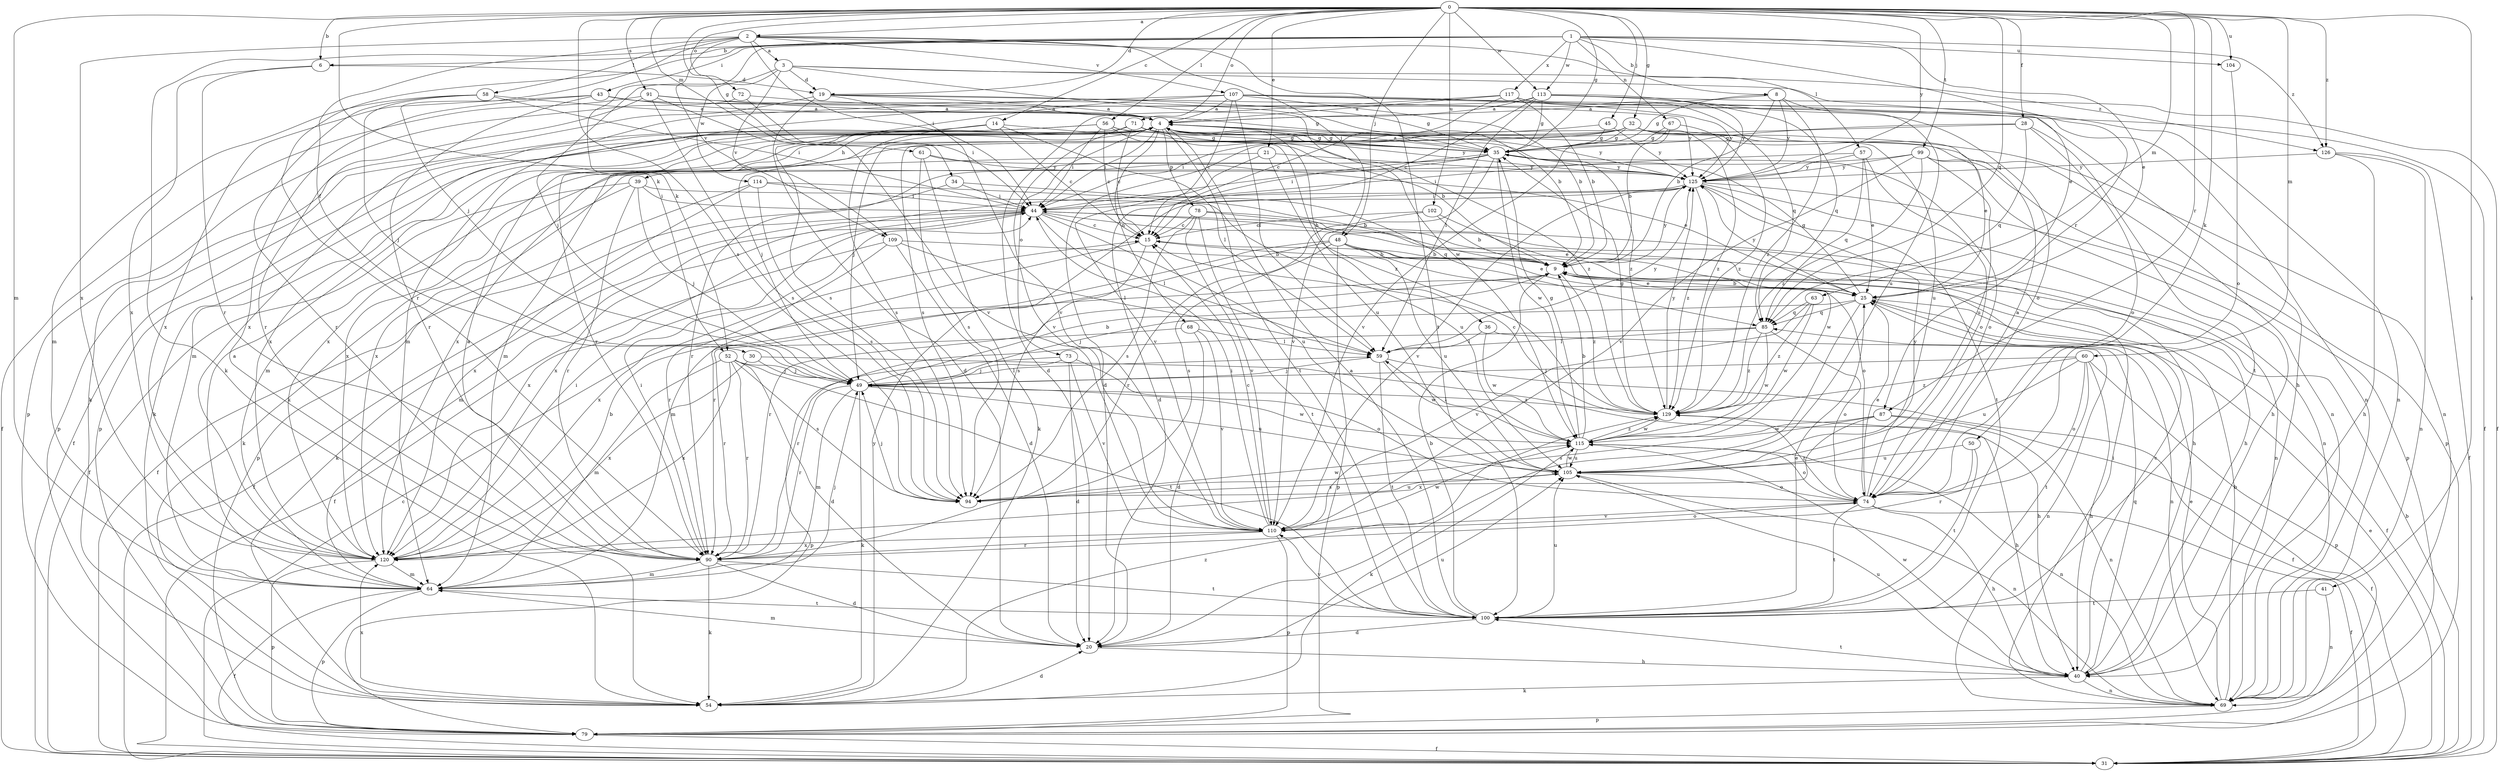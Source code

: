 strict digraph  {
0;
1;
2;
3;
4;
6;
8;
9;
14;
15;
19;
20;
21;
25;
28;
30;
31;
32;
34;
35;
36;
39;
40;
41;
43;
44;
45;
48;
49;
50;
52;
54;
56;
57;
58;
59;
60;
61;
63;
64;
67;
68;
69;
71;
72;
73;
74;
78;
79;
85;
87;
90;
91;
94;
99;
100;
102;
104;
105;
107;
109;
110;
113;
114;
115;
117;
120;
125;
126;
129;
0 -> 2  [label=a];
0 -> 6  [label=b];
0 -> 14  [label=c];
0 -> 19  [label=d];
0 -> 21  [label=e];
0 -> 28  [label=f];
0 -> 32  [label=g];
0 -> 34  [label=g];
0 -> 35  [label=g];
0 -> 41  [label=i];
0 -> 45  [label=j];
0 -> 48  [label=j];
0 -> 50  [label=k];
0 -> 52  [label=k];
0 -> 56  [label=l];
0 -> 60  [label=m];
0 -> 61  [label=m];
0 -> 63  [label=m];
0 -> 64  [label=m];
0 -> 71  [label=o];
0 -> 72  [label=o];
0 -> 85  [label=q];
0 -> 87  [label=r];
0 -> 91  [label=s];
0 -> 94  [label=s];
0 -> 99  [label=t];
0 -> 102  [label=u];
0 -> 104  [label=u];
0 -> 113  [label=w];
0 -> 125  [label=y];
0 -> 126  [label=z];
1 -> 6  [label=b];
1 -> 8  [label=b];
1 -> 25  [label=e];
1 -> 43  [label=i];
1 -> 52  [label=k];
1 -> 54  [label=k];
1 -> 67  [label=n];
1 -> 87  [label=r];
1 -> 90  [label=r];
1 -> 104  [label=u];
1 -> 113  [label=w];
1 -> 117  [label=x];
1 -> 126  [label=z];
2 -> 3  [label=a];
2 -> 30  [label=f];
2 -> 44  [label=i];
2 -> 48  [label=j];
2 -> 49  [label=j];
2 -> 57  [label=l];
2 -> 58  [label=l];
2 -> 100  [label=t];
2 -> 107  [label=v];
2 -> 109  [label=v];
2 -> 120  [label=x];
3 -> 19  [label=d];
3 -> 25  [label=e];
3 -> 49  [label=j];
3 -> 109  [label=v];
3 -> 114  [label=w];
3 -> 115  [label=w];
3 -> 126  [label=z];
4 -> 35  [label=g];
4 -> 36  [label=h];
4 -> 39  [label=h];
4 -> 44  [label=i];
4 -> 49  [label=j];
4 -> 68  [label=n];
4 -> 69  [label=n];
4 -> 73  [label=o];
4 -> 78  [label=p];
4 -> 79  [label=p];
4 -> 90  [label=r];
4 -> 100  [label=t];
4 -> 120  [label=x];
4 -> 125  [label=y];
4 -> 129  [label=z];
6 -> 19  [label=d];
6 -> 90  [label=r];
6 -> 120  [label=x];
8 -> 4  [label=a];
8 -> 9  [label=b];
8 -> 35  [label=g];
8 -> 105  [label=u];
8 -> 125  [label=y];
8 -> 129  [label=z];
9 -> 25  [label=e];
9 -> 90  [label=r];
9 -> 125  [label=y];
9 -> 129  [label=z];
14 -> 15  [label=c];
14 -> 35  [label=g];
14 -> 59  [label=l];
14 -> 79  [label=p];
14 -> 94  [label=s];
15 -> 9  [label=b];
15 -> 90  [label=r];
15 -> 94  [label=s];
19 -> 4  [label=a];
19 -> 20  [label=d];
19 -> 35  [label=g];
19 -> 54  [label=k];
19 -> 110  [label=v];
19 -> 125  [label=y];
20 -> 40  [label=h];
20 -> 64  [label=m];
20 -> 105  [label=u];
21 -> 64  [label=m];
21 -> 105  [label=u];
21 -> 110  [label=v];
21 -> 125  [label=y];
25 -> 9  [label=b];
25 -> 20  [label=d];
25 -> 31  [label=f];
25 -> 35  [label=g];
25 -> 49  [label=j];
25 -> 69  [label=n];
25 -> 85  [label=q];
25 -> 125  [label=y];
28 -> 35  [label=g];
28 -> 74  [label=o];
28 -> 85  [label=q];
28 -> 100  [label=t];
28 -> 120  [label=x];
30 -> 40  [label=h];
30 -> 49  [label=j];
30 -> 120  [label=x];
31 -> 9  [label=b];
31 -> 15  [label=c];
31 -> 25  [label=e];
32 -> 20  [label=d];
32 -> 25  [label=e];
32 -> 35  [label=g];
32 -> 49  [label=j];
32 -> 64  [label=m];
32 -> 69  [label=n];
32 -> 94  [label=s];
32 -> 105  [label=u];
32 -> 129  [label=z];
34 -> 31  [label=f];
34 -> 44  [label=i];
34 -> 85  [label=q];
35 -> 4  [label=a];
35 -> 20  [label=d];
35 -> 44  [label=i];
35 -> 74  [label=o];
35 -> 90  [label=r];
35 -> 110  [label=v];
35 -> 115  [label=w];
35 -> 120  [label=x];
35 -> 125  [label=y];
36 -> 59  [label=l];
36 -> 69  [label=n];
36 -> 115  [label=w];
39 -> 31  [label=f];
39 -> 44  [label=i];
39 -> 49  [label=j];
39 -> 54  [label=k];
39 -> 90  [label=r];
39 -> 105  [label=u];
40 -> 15  [label=c];
40 -> 54  [label=k];
40 -> 69  [label=n];
40 -> 85  [label=q];
40 -> 100  [label=t];
40 -> 105  [label=u];
40 -> 115  [label=w];
41 -> 69  [label=n];
41 -> 100  [label=t];
43 -> 4  [label=a];
43 -> 31  [label=f];
43 -> 35  [label=g];
43 -> 54  [label=k];
43 -> 90  [label=r];
43 -> 120  [label=x];
44 -> 15  [label=c];
44 -> 25  [label=e];
44 -> 31  [label=f];
44 -> 40  [label=h];
44 -> 54  [label=k];
44 -> 59  [label=l];
44 -> 64  [label=m];
44 -> 105  [label=u];
44 -> 120  [label=x];
45 -> 35  [label=g];
45 -> 44  [label=i];
45 -> 125  [label=y];
48 -> 9  [label=b];
48 -> 25  [label=e];
48 -> 64  [label=m];
48 -> 74  [label=o];
48 -> 79  [label=p];
48 -> 94  [label=s];
48 -> 105  [label=u];
48 -> 120  [label=x];
49 -> 9  [label=b];
49 -> 54  [label=k];
49 -> 59  [label=l];
49 -> 64  [label=m];
49 -> 90  [label=r];
49 -> 105  [label=u];
49 -> 115  [label=w];
49 -> 129  [label=z];
50 -> 90  [label=r];
50 -> 100  [label=t];
50 -> 105  [label=u];
52 -> 20  [label=d];
52 -> 49  [label=j];
52 -> 64  [label=m];
52 -> 90  [label=r];
52 -> 94  [label=s];
52 -> 100  [label=t];
52 -> 120  [label=x];
54 -> 20  [label=d];
54 -> 120  [label=x];
54 -> 125  [label=y];
54 -> 129  [label=z];
56 -> 9  [label=b];
56 -> 15  [label=c];
56 -> 31  [label=f];
56 -> 35  [label=g];
56 -> 44  [label=i];
56 -> 64  [label=m];
56 -> 129  [label=z];
57 -> 25  [label=e];
57 -> 44  [label=i];
57 -> 74  [label=o];
57 -> 85  [label=q];
57 -> 125  [label=y];
58 -> 4  [label=a];
58 -> 44  [label=i];
58 -> 49  [label=j];
58 -> 64  [label=m];
58 -> 90  [label=r];
59 -> 31  [label=f];
59 -> 49  [label=j];
59 -> 100  [label=t];
59 -> 115  [label=w];
59 -> 125  [label=y];
60 -> 40  [label=h];
60 -> 49  [label=j];
60 -> 74  [label=o];
60 -> 79  [label=p];
60 -> 100  [label=t];
60 -> 105  [label=u];
60 -> 129  [label=z];
61 -> 25  [label=e];
61 -> 54  [label=k];
61 -> 94  [label=s];
61 -> 125  [label=y];
63 -> 85  [label=q];
63 -> 110  [label=v];
63 -> 115  [label=w];
63 -> 129  [label=z];
64 -> 4  [label=a];
64 -> 31  [label=f];
64 -> 49  [label=j];
64 -> 79  [label=p];
64 -> 100  [label=t];
67 -> 9  [label=b];
67 -> 35  [label=g];
67 -> 110  [label=v];
67 -> 129  [label=z];
68 -> 20  [label=d];
68 -> 59  [label=l];
68 -> 90  [label=r];
68 -> 110  [label=v];
69 -> 9  [label=b];
69 -> 25  [label=e];
69 -> 44  [label=i];
69 -> 79  [label=p];
71 -> 15  [label=c];
71 -> 35  [label=g];
71 -> 54  [label=k];
71 -> 110  [label=v];
71 -> 120  [label=x];
71 -> 125  [label=y];
71 -> 129  [label=z];
72 -> 4  [label=a];
72 -> 44  [label=i];
72 -> 79  [label=p];
73 -> 20  [label=d];
73 -> 49  [label=j];
73 -> 74  [label=o];
73 -> 79  [label=p];
73 -> 110  [label=v];
74 -> 4  [label=a];
74 -> 25  [label=e];
74 -> 31  [label=f];
74 -> 40  [label=h];
74 -> 100  [label=t];
74 -> 110  [label=v];
74 -> 125  [label=y];
74 -> 129  [label=z];
78 -> 15  [label=c];
78 -> 40  [label=h];
78 -> 69  [label=n];
78 -> 94  [label=s];
78 -> 100  [label=t];
78 -> 110  [label=v];
79 -> 31  [label=f];
85 -> 59  [label=l];
85 -> 74  [label=o];
85 -> 90  [label=r];
85 -> 115  [label=w];
85 -> 129  [label=z];
87 -> 31  [label=f];
87 -> 69  [label=n];
87 -> 94  [label=s];
87 -> 115  [label=w];
87 -> 120  [label=x];
90 -> 4  [label=a];
90 -> 20  [label=d];
90 -> 44  [label=i];
90 -> 54  [label=k];
90 -> 64  [label=m];
90 -> 100  [label=t];
91 -> 4  [label=a];
91 -> 9  [label=b];
91 -> 31  [label=f];
91 -> 90  [label=r];
91 -> 94  [label=s];
91 -> 110  [label=v];
94 -> 49  [label=j];
94 -> 105  [label=u];
94 -> 115  [label=w];
99 -> 40  [label=h];
99 -> 79  [label=p];
99 -> 105  [label=u];
99 -> 110  [label=v];
99 -> 120  [label=x];
99 -> 125  [label=y];
99 -> 129  [label=z];
100 -> 4  [label=a];
100 -> 9  [label=b];
100 -> 20  [label=d];
100 -> 25  [label=e];
100 -> 105  [label=u];
100 -> 110  [label=v];
102 -> 9  [label=b];
102 -> 15  [label=c];
102 -> 90  [label=r];
102 -> 115  [label=w];
104 -> 74  [label=o];
105 -> 69  [label=n];
105 -> 74  [label=o];
105 -> 94  [label=s];
105 -> 115  [label=w];
107 -> 4  [label=a];
107 -> 9  [label=b];
107 -> 15  [label=c];
107 -> 40  [label=h];
107 -> 59  [label=l];
107 -> 69  [label=n];
107 -> 94  [label=s];
107 -> 120  [label=x];
107 -> 125  [label=y];
109 -> 9  [label=b];
109 -> 20  [label=d];
109 -> 31  [label=f];
109 -> 59  [label=l];
109 -> 90  [label=r];
110 -> 15  [label=c];
110 -> 44  [label=i];
110 -> 74  [label=o];
110 -> 79  [label=p];
110 -> 90  [label=r];
110 -> 115  [label=w];
110 -> 120  [label=x];
113 -> 4  [label=a];
113 -> 15  [label=c];
113 -> 31  [label=f];
113 -> 35  [label=g];
113 -> 59  [label=l];
113 -> 64  [label=m];
113 -> 74  [label=o];
113 -> 85  [label=q];
113 -> 125  [label=y];
114 -> 9  [label=b];
114 -> 44  [label=i];
114 -> 79  [label=p];
114 -> 94  [label=s];
114 -> 120  [label=x];
115 -> 9  [label=b];
115 -> 35  [label=g];
115 -> 54  [label=k];
115 -> 59  [label=l];
115 -> 69  [label=n];
115 -> 74  [label=o];
115 -> 105  [label=u];
115 -> 129  [label=z];
117 -> 4  [label=a];
117 -> 9  [label=b];
117 -> 15  [label=c];
117 -> 20  [label=d];
117 -> 69  [label=n];
117 -> 85  [label=q];
120 -> 9  [label=b];
120 -> 44  [label=i];
120 -> 64  [label=m];
120 -> 79  [label=p];
125 -> 44  [label=i];
125 -> 69  [label=n];
125 -> 79  [label=p];
125 -> 100  [label=t];
125 -> 110  [label=v];
125 -> 120  [label=x];
125 -> 129  [label=z];
126 -> 31  [label=f];
126 -> 40  [label=h];
126 -> 69  [label=n];
126 -> 125  [label=y];
129 -> 15  [label=c];
129 -> 35  [label=g];
129 -> 40  [label=h];
129 -> 115  [label=w];
129 -> 125  [label=y];
}
